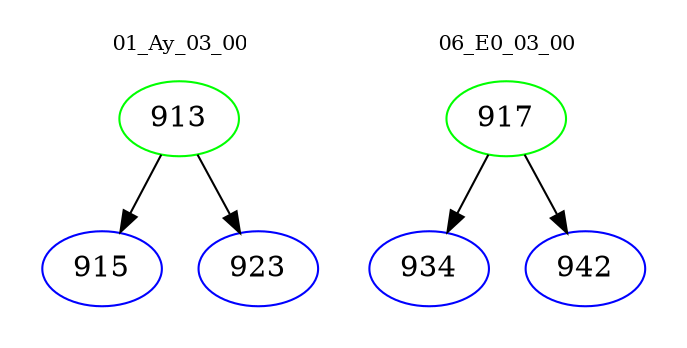 digraph{
subgraph cluster_0 {
color = white
label = "01_Ay_03_00";
fontsize=10;
T0_913 [label="913", color="green"]
T0_913 -> T0_915 [color="black"]
T0_915 [label="915", color="blue"]
T0_913 -> T0_923 [color="black"]
T0_923 [label="923", color="blue"]
}
subgraph cluster_1 {
color = white
label = "06_E0_03_00";
fontsize=10;
T1_917 [label="917", color="green"]
T1_917 -> T1_934 [color="black"]
T1_934 [label="934", color="blue"]
T1_917 -> T1_942 [color="black"]
T1_942 [label="942", color="blue"]
}
}
